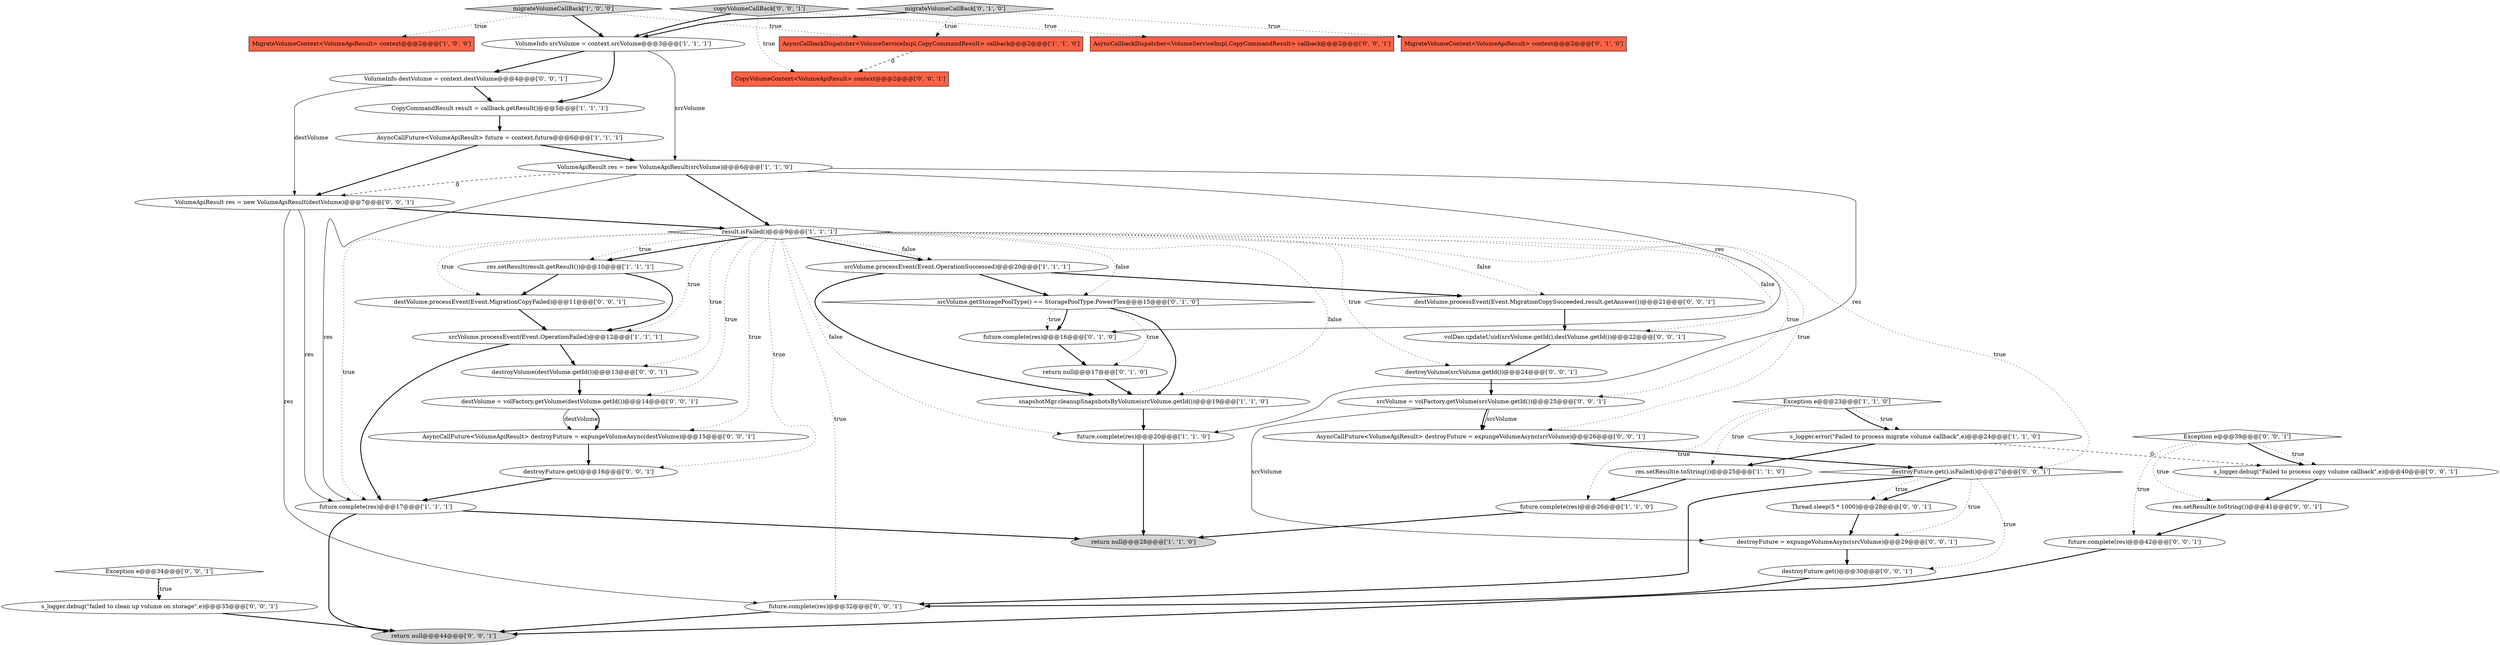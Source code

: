 digraph {
1 [style = filled, label = "CopyCommandResult result = callback.getResult()@@@5@@@['1', '1', '1']", fillcolor = white, shape = ellipse image = "AAA0AAABBB1BBB"];
23 [style = filled, label = "future.complete(res)@@@16@@@['0', '1', '0']", fillcolor = white, shape = ellipse image = "AAA1AAABBB2BBB"];
40 [style = filled, label = "destroyFuture = expungeVolumeAsync(srcVolume)@@@29@@@['0', '0', '1']", fillcolor = white, shape = ellipse image = "AAA0AAABBB3BBB"];
2 [style = filled, label = "MigrateVolumeContext<VolumeApiResult> context@@@2@@@['1', '0', '0']", fillcolor = tomato, shape = box image = "AAA0AAABBB1BBB"];
42 [style = filled, label = "future.complete(res)@@@42@@@['0', '0', '1']", fillcolor = white, shape = ellipse image = "AAA0AAABBB3BBB"];
43 [style = filled, label = "Exception e@@@34@@@['0', '0', '1']", fillcolor = white, shape = diamond image = "AAA0AAABBB3BBB"];
5 [style = filled, label = "future.complete(res)@@@20@@@['1', '1', '0']", fillcolor = white, shape = ellipse image = "AAA0AAABBB1BBB"];
11 [style = filled, label = "VolumeApiResult res = new VolumeApiResult(srcVolume)@@@6@@@['1', '1', '0']", fillcolor = white, shape = ellipse image = "AAA0AAABBB1BBB"];
39 [style = filled, label = "s_logger.debug(\"failed to clean up volume on storage\",e)@@@35@@@['0', '0', '1']", fillcolor = white, shape = ellipse image = "AAA0AAABBB3BBB"];
32 [style = filled, label = "volDao.updateUuid(srcVolume.getId(),destVolume.getId())@@@22@@@['0', '0', '1']", fillcolor = white, shape = ellipse image = "AAA0AAABBB3BBB"];
37 [style = filled, label = "srcVolume = volFactory.getVolume(srcVolume.getId())@@@25@@@['0', '0', '1']", fillcolor = white, shape = ellipse image = "AAA0AAABBB3BBB"];
10 [style = filled, label = "future.complete(res)@@@26@@@['1', '1', '0']", fillcolor = white, shape = ellipse image = "AAA0AAABBB1BBB"];
0 [style = filled, label = "VolumeInfo srcVolume = context.srcVolume@@@3@@@['1', '1', '1']", fillcolor = white, shape = ellipse image = "AAA0AAABBB1BBB"];
38 [style = filled, label = "CopyVolumeContext<VolumeApiResult> context@@@2@@@['0', '0', '1']", fillcolor = tomato, shape = box image = "AAA0AAABBB3BBB"];
20 [style = filled, label = "srcVolume.getStoragePoolType() == StoragePoolType.PowerFlex@@@15@@@['0', '1', '0']", fillcolor = white, shape = diamond image = "AAA1AAABBB2BBB"];
9 [style = filled, label = "s_logger.error(\"Failed to process migrate volume callback\",e)@@@24@@@['1', '1', '0']", fillcolor = white, shape = ellipse image = "AAA0AAABBB1BBB"];
26 [style = filled, label = "destVolume.processEvent(Event.MigrationCopySucceeded,result.getAnswer())@@@21@@@['0', '0', '1']", fillcolor = white, shape = ellipse image = "AAA0AAABBB3BBB"];
16 [style = filled, label = "AsyncCallbackDispatcher<VolumeServiceImpl,CopyCommandResult> callback@@@2@@@['1', '1', '0']", fillcolor = tomato, shape = box image = "AAA0AAABBB1BBB"];
17 [style = filled, label = "future.complete(res)@@@17@@@['1', '1', '1']", fillcolor = white, shape = ellipse image = "AAA0AAABBB1BBB"];
24 [style = filled, label = "res.setResult(e.toString())@@@41@@@['0', '0', '1']", fillcolor = white, shape = ellipse image = "AAA0AAABBB3BBB"];
34 [style = filled, label = "Thread.sleep(5 * 1000)@@@28@@@['0', '0', '1']", fillcolor = white, shape = ellipse image = "AAA0AAABBB3BBB"];
8 [style = filled, label = "res.setResult(result.getResult())@@@10@@@['1', '1', '1']", fillcolor = white, shape = ellipse image = "AAA0AAABBB1BBB"];
35 [style = filled, label = "future.complete(res)@@@32@@@['0', '0', '1']", fillcolor = white, shape = ellipse image = "AAA0AAABBB3BBB"];
15 [style = filled, label = "Exception e@@@23@@@['1', '1', '0']", fillcolor = white, shape = diamond image = "AAA0AAABBB1BBB"];
36 [style = filled, label = "AsyncCallFuture<VolumeApiResult> destroyFuture = expungeVolumeAsync(srcVolume)@@@26@@@['0', '0', '1']", fillcolor = white, shape = ellipse image = "AAA0AAABBB3BBB"];
33 [style = filled, label = "Exception e@@@39@@@['0', '0', '1']", fillcolor = white, shape = diamond image = "AAA0AAABBB3BBB"];
12 [style = filled, label = "return null@@@28@@@['1', '1', '0']", fillcolor = lightgray, shape = ellipse image = "AAA0AAABBB1BBB"];
4 [style = filled, label = "migrateVolumeCallBack['1', '0', '0']", fillcolor = lightgray, shape = diamond image = "AAA0AAABBB1BBB"];
22 [style = filled, label = "migrateVolumeCallBack['0', '1', '0']", fillcolor = lightgray, shape = diamond image = "AAA0AAABBB2BBB"];
50 [style = filled, label = "return null@@@44@@@['0', '0', '1']", fillcolor = lightgray, shape = ellipse image = "AAA0AAABBB3BBB"];
49 [style = filled, label = "destroyFuture.get()@@@16@@@['0', '0', '1']", fillcolor = white, shape = ellipse image = "AAA0AAABBB3BBB"];
44 [style = filled, label = "s_logger.debug(\"Failed to process copy volume callback\",e)@@@40@@@['0', '0', '1']", fillcolor = white, shape = ellipse image = "AAA0AAABBB3BBB"];
21 [style = filled, label = "return null@@@17@@@['0', '1', '0']", fillcolor = white, shape = ellipse image = "AAA1AAABBB2BBB"];
7 [style = filled, label = "snapshotMgr.cleanupSnapshotsByVolume(srcVolume.getId())@@@19@@@['1', '1', '0']", fillcolor = white, shape = ellipse image = "AAA0AAABBB1BBB"];
47 [style = filled, label = "AsyncCallFuture<VolumeApiResult> destroyFuture = expungeVolumeAsync(destVolume)@@@15@@@['0', '0', '1']", fillcolor = white, shape = ellipse image = "AAA0AAABBB3BBB"];
14 [style = filled, label = "result.isFailed()@@@9@@@['1', '1', '1']", fillcolor = white, shape = diamond image = "AAA0AAABBB1BBB"];
25 [style = filled, label = "destroyVolume(destVolume.getId())@@@13@@@['0', '0', '1']", fillcolor = white, shape = ellipse image = "AAA0AAABBB3BBB"];
29 [style = filled, label = "AsyncCallbackDispatcher<VolumeServiceImpl,CopyCommandResult> callback@@@2@@@['0', '0', '1']", fillcolor = tomato, shape = box image = "AAA0AAABBB3BBB"];
46 [style = filled, label = "VolumeApiResult res = new VolumeApiResult(destVolume)@@@7@@@['0', '0', '1']", fillcolor = white, shape = ellipse image = "AAA0AAABBB3BBB"];
28 [style = filled, label = "VolumeInfo destVolume = context.destVolume@@@4@@@['0', '0', '1']", fillcolor = white, shape = ellipse image = "AAA0AAABBB3BBB"];
6 [style = filled, label = "AsyncCallFuture<VolumeApiResult> future = context.future@@@6@@@['1', '1', '1']", fillcolor = white, shape = ellipse image = "AAA0AAABBB1BBB"];
30 [style = filled, label = "destroyFuture.get()@@@30@@@['0', '0', '1']", fillcolor = white, shape = ellipse image = "AAA0AAABBB3BBB"];
3 [style = filled, label = "srcVolume.processEvent(Event.OperationFailed)@@@12@@@['1', '1', '1']", fillcolor = white, shape = ellipse image = "AAA0AAABBB1BBB"];
18 [style = filled, label = "srcVolume.processEvent(Event.OperationSuccessed)@@@20@@@['1', '1', '1']", fillcolor = white, shape = ellipse image = "AAA0AAABBB1BBB"];
41 [style = filled, label = "destVolume.processEvent(Event.MigrationCopyFailed)@@@11@@@['0', '0', '1']", fillcolor = white, shape = ellipse image = "AAA0AAABBB3BBB"];
27 [style = filled, label = "destroyFuture.get().isFailed()@@@27@@@['0', '0', '1']", fillcolor = white, shape = diamond image = "AAA0AAABBB3BBB"];
45 [style = filled, label = "destroyVolume(srcVolume.getId())@@@24@@@['0', '0', '1']", fillcolor = white, shape = ellipse image = "AAA0AAABBB3BBB"];
19 [style = filled, label = "MigrateVolumeContext<VolumeApiResult> context@@@2@@@['0', '1', '0']", fillcolor = tomato, shape = box image = "AAA0AAABBB2BBB"];
13 [style = filled, label = "res.setResult(e.toString())@@@25@@@['1', '1', '0']", fillcolor = white, shape = ellipse image = "AAA0AAABBB1BBB"];
48 [style = filled, label = "destVolume = volFactory.getVolume(destVolume.getId())@@@14@@@['0', '0', '1']", fillcolor = white, shape = ellipse image = "AAA0AAABBB3BBB"];
31 [style = filled, label = "copyVolumeCallBack['0', '0', '1']", fillcolor = lightgray, shape = diamond image = "AAA0AAABBB3BBB"];
20->23 [style = bold, label=""];
18->20 [style = bold, label=""];
20->7 [style = bold, label=""];
46->35 [style = solid, label="res"];
14->7 [style = dotted, label="false"];
20->21 [style = dotted, label="true"];
37->40 [style = solid, label="srcVolume"];
17->50 [style = bold, label=""];
33->24 [style = dotted, label="true"];
42->50 [style = bold, label=""];
33->42 [style = dotted, label="true"];
43->39 [style = bold, label=""];
37->36 [style = solid, label="srcVolume"];
3->17 [style = bold, label=""];
28->1 [style = bold, label=""];
3->25 [style = bold, label=""];
14->8 [style = bold, label=""];
5->12 [style = bold, label=""];
15->9 [style = dotted, label="true"];
30->35 [style = bold, label=""];
27->34 [style = bold, label=""];
13->10 [style = bold, label=""];
35->50 [style = bold, label=""];
48->47 [style = solid, label="destVolume"];
14->48 [style = dotted, label="true"];
27->30 [style = dotted, label="true"];
40->30 [style = bold, label=""];
15->9 [style = bold, label=""];
15->13 [style = dotted, label="true"];
14->36 [style = dotted, label="true"];
6->11 [style = bold, label=""];
39->50 [style = bold, label=""];
14->35 [style = dotted, label="true"];
9->44 [style = dashed, label="0"];
8->3 [style = bold, label=""];
15->10 [style = dotted, label="true"];
23->21 [style = bold, label=""];
26->32 [style = bold, label=""];
41->3 [style = bold, label=""];
31->38 [style = dotted, label="true"];
44->24 [style = bold, label=""];
14->37 [style = dotted, label="true"];
14->17 [style = dotted, label="true"];
14->5 [style = dotted, label="false"];
8->41 [style = bold, label=""];
14->26 [style = dotted, label="false"];
25->48 [style = bold, label=""];
48->47 [style = bold, label=""];
47->49 [style = bold, label=""];
14->3 [style = dotted, label="true"];
22->0 [style = bold, label=""];
14->49 [style = dotted, label="true"];
32->45 [style = bold, label=""];
24->42 [style = bold, label=""];
11->46 [style = dashed, label="0"];
18->26 [style = bold, label=""];
11->14 [style = bold, label=""];
20->23 [style = dotted, label="true"];
14->25 [style = dotted, label="true"];
46->14 [style = bold, label=""];
0->11 [style = solid, label="srcVolume"];
21->7 [style = bold, label=""];
11->5 [style = solid, label="res"];
16->38 [style = dashed, label="0"];
14->20 [style = dotted, label="false"];
7->5 [style = bold, label=""];
49->17 [style = bold, label=""];
11->17 [style = solid, label="res"];
4->2 [style = dotted, label="true"];
18->7 [style = bold, label=""];
11->23 [style = solid, label="res"];
36->27 [style = bold, label=""];
22->19 [style = dotted, label="true"];
14->18 [style = bold, label=""];
4->16 [style = dotted, label="true"];
14->47 [style = dotted, label="true"];
22->16 [style = dotted, label="true"];
27->34 [style = dotted, label="true"];
14->27 [style = dotted, label="true"];
9->13 [style = bold, label=""];
14->8 [style = dotted, label="true"];
17->12 [style = bold, label=""];
34->40 [style = bold, label=""];
33->44 [style = dotted, label="true"];
33->44 [style = bold, label=""];
1->6 [style = bold, label=""];
0->1 [style = bold, label=""];
27->35 [style = bold, label=""];
10->12 [style = bold, label=""];
37->36 [style = bold, label=""];
28->46 [style = solid, label="destVolume"];
14->41 [style = dotted, label="true"];
46->17 [style = solid, label="res"];
27->40 [style = dotted, label="true"];
43->39 [style = dotted, label="true"];
6->46 [style = bold, label=""];
31->29 [style = dotted, label="true"];
14->45 [style = dotted, label="true"];
0->28 [style = bold, label=""];
45->37 [style = bold, label=""];
14->18 [style = dotted, label="false"];
14->32 [style = dotted, label="false"];
4->0 [style = bold, label=""];
31->0 [style = bold, label=""];
}
